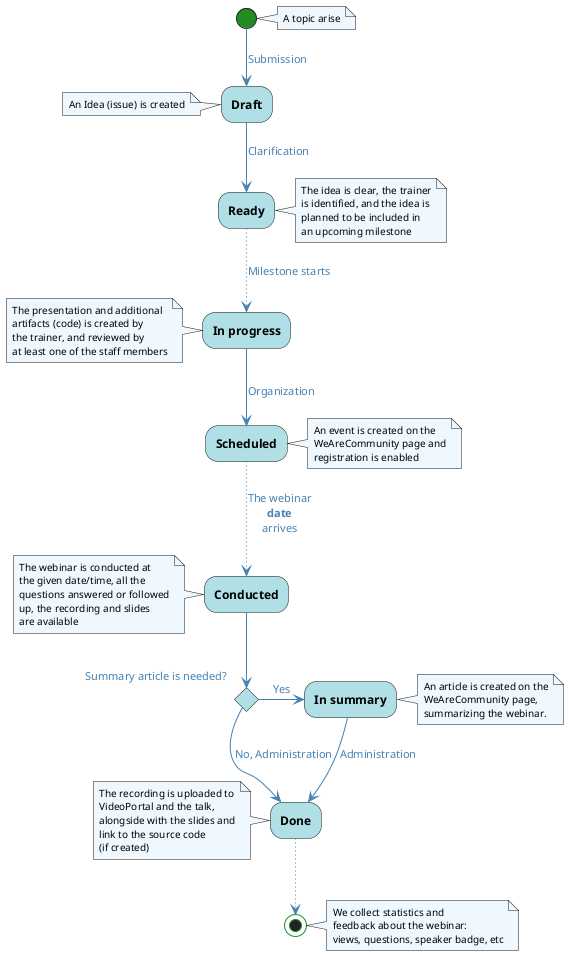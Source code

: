 @startuml Webinar Format Process

skinparam defaultFontName Ubuntu Light
skinparam backgroundColor transparent

skinparam activity {
    BackgroundColor PowderBlue
    StartColor ForestGreen
    EndColor ForestGreen
    FontStyle bold
}

skinparam arrow {
    Color SteelBlue
    FontColor SteelBlue
}

skinparam note {
    BackgroundColor AliceBlue
    FontSize 10
}

note right
    A topic arise
end note
(*) -->[Submission] Draft
note left
    An Idea (issue) is created
end note
-->[Clarification] Ready
note right
    The idea is clear, the trainer
    is identified, and the idea is
    planned to be included in
    an upcoming milestone
end note
..>[Milestone starts] In progress
note left
    The presentation and additional
    artifacts (code) is created by
    the trainer, and reviewed by
    at least one of the staff members
end note
-->[Organization] Scheduled
note right
    An event is created on the
    WeAreCommunity page and
    registration is enabled
end note
..>[The webinar\n**date**\narrives] Conducted
note left
    The webinar is conducted at
    the given date/time, all the
    questions answered or followed
    up, the recording and slides
    are available
end note
if "Summary article is needed?" then
    -right->[Yes] In summary
    note right
        An article is created on the
        WeAreCommunity page,
        summarizing the webinar.
    end note
    -->[Administration] Done
else
    -->[No, Administration] Done
endif
note left
    The recording is uploaded to
    VideoPortal and the talk,
    alongside with the slides and
    link to the source code
    (if created)
end note
..> (*)
note right
    We collect statistics and
    feedback about the webinar:
    views, questions, speaker badge, etc
end note

@enduml